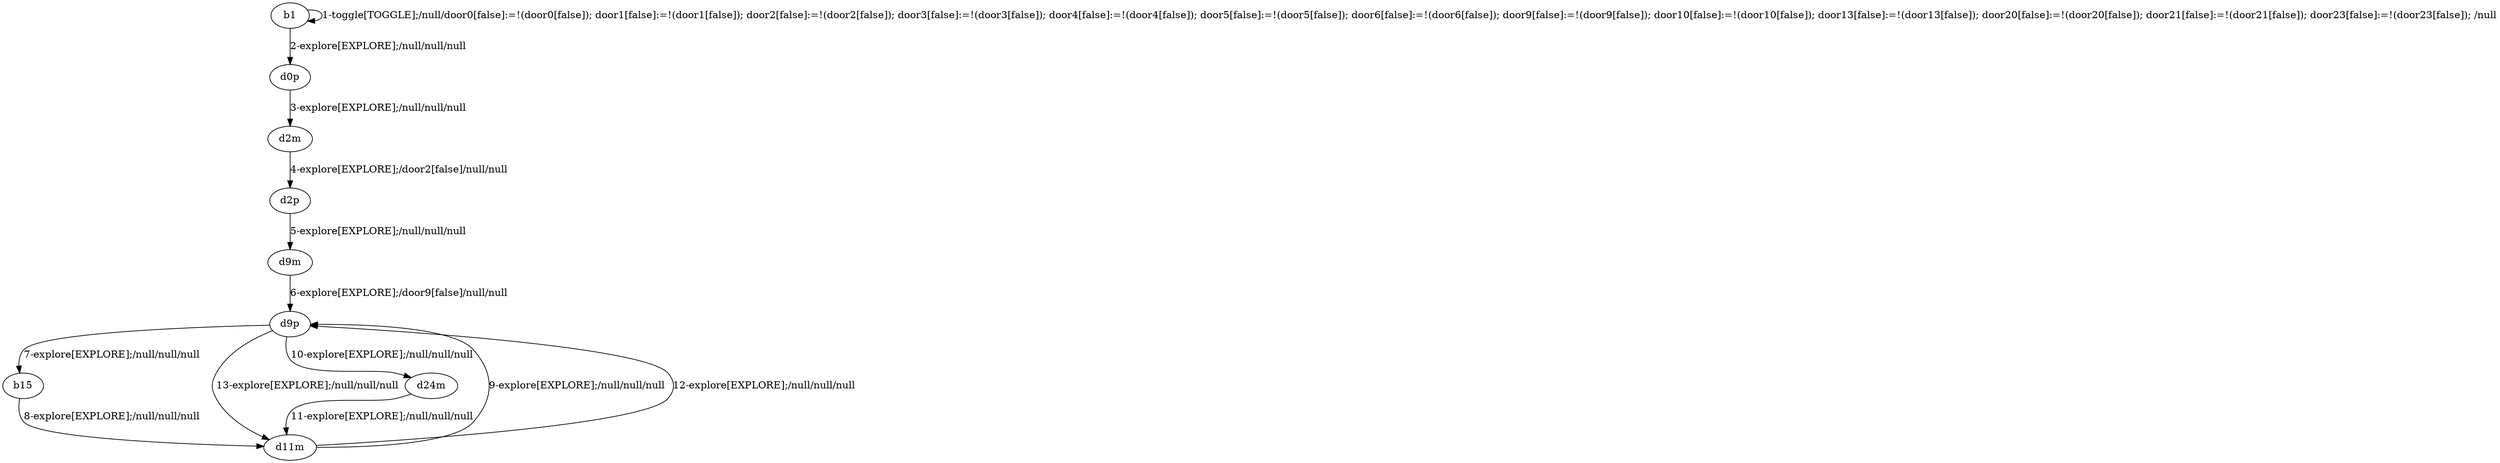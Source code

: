 # Total number of goals covered by this test: 4
# d24m --> d11m
# d9p --> b15
# d11m --> d9p
# b15 --> d11m

digraph g {
"b1" -> "b1" [label = "1-toggle[TOGGLE];/null/door0[false]:=!(door0[false]); door1[false]:=!(door1[false]); door2[false]:=!(door2[false]); door3[false]:=!(door3[false]); door4[false]:=!(door4[false]); door5[false]:=!(door5[false]); door6[false]:=!(door6[false]); door9[false]:=!(door9[false]); door10[false]:=!(door10[false]); door13[false]:=!(door13[false]); door20[false]:=!(door20[false]); door21[false]:=!(door21[false]); door23[false]:=!(door23[false]); /null"];
"b1" -> "d0p" [label = "2-explore[EXPLORE];/null/null/null"];
"d0p" -> "d2m" [label = "3-explore[EXPLORE];/null/null/null"];
"d2m" -> "d2p" [label = "4-explore[EXPLORE];/door2[false]/null/null"];
"d2p" -> "d9m" [label = "5-explore[EXPLORE];/null/null/null"];
"d9m" -> "d9p" [label = "6-explore[EXPLORE];/door9[false]/null/null"];
"d9p" -> "b15" [label = "7-explore[EXPLORE];/null/null/null"];
"b15" -> "d11m" [label = "8-explore[EXPLORE];/null/null/null"];
"d11m" -> "d9p" [label = "9-explore[EXPLORE];/null/null/null"];
"d9p" -> "d24m" [label = "10-explore[EXPLORE];/null/null/null"];
"d24m" -> "d11m" [label = "11-explore[EXPLORE];/null/null/null"];
"d11m" -> "d9p" [label = "12-explore[EXPLORE];/null/null/null"];
"d9p" -> "d11m" [label = "13-explore[EXPLORE];/null/null/null"];
}